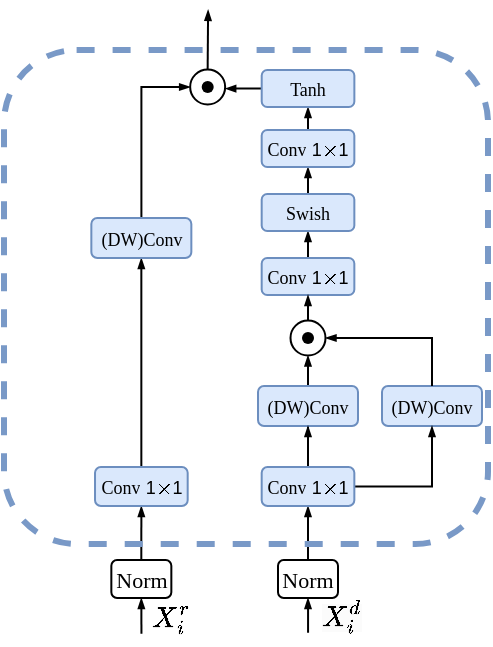 <mxfile version="24.0.7" type="github">
  <diagram name="第 1 页" id="rSjbLI-qnoq5vf5nYvKy">
    <mxGraphModel dx="811" dy="447" grid="0" gridSize="10" guides="1" tooltips="1" connect="1" arrows="1" fold="1" page="1" pageScale="1" pageWidth="827" pageHeight="1169" math="1" shadow="0">
      <root>
        <mxCell id="0" />
        <mxCell id="1" parent="0" />
        <mxCell id="fm8zSDpjn17sEwypUzex-47" style="edgeStyle=orthogonalEdgeStyle;rounded=0;orthogonalLoop=1;jettySize=auto;html=1;exitX=0.5;exitY=0;exitDx=0;exitDy=0;entryX=0.5;entryY=1;entryDx=0;entryDy=0;strokeColor=default;align=center;verticalAlign=middle;fontFamily=Helvetica;fontSize=11;fontColor=default;labelBackgroundColor=default;endArrow=blockThin;endFill=1;endSize=3;" parent="1" source="QjQi6mAfNc4KyvHt464P-5" target="fm8zSDpjn17sEwypUzex-40" edge="1">
          <mxGeometry relative="1" as="geometry" />
        </mxCell>
        <mxCell id="fm8zSDpjn17sEwypUzex-73" style="edgeStyle=orthogonalEdgeStyle;rounded=0;orthogonalLoop=1;jettySize=auto;html=1;exitX=0.5;exitY=1;exitDx=0;exitDy=0;strokeColor=default;align=center;verticalAlign=middle;fontFamily=Helvetica;fontSize=11;fontColor=default;labelBackgroundColor=default;endArrow=blockThin;endFill=1;endSize=3;entryX=0.5;entryY=1;entryDx=0;entryDy=0;" parent="1" target="QjQi6mAfNc4KyvHt464P-5" edge="1">
          <mxGeometry relative="1" as="geometry">
            <mxPoint x="273.048" y="340.381" as="sourcePoint" />
          </mxGeometry>
        </mxCell>
        <mxCell id="QjQi6mAfNc4KyvHt464P-5" value="&lt;font face=&quot;Times New Roman&quot;&gt;Norm&lt;/font&gt;" style="rounded=1;whiteSpace=wrap;html=1;fontFamily=Helvetica;fontSize=11;fontColor=default;labelBackgroundColor=default;strokeColor=default;align=center;verticalAlign=middle;" parent="1" vertex="1">
          <mxGeometry x="258" y="304" width="30" height="19" as="geometry" />
        </mxCell>
        <mxCell id="fm8zSDpjn17sEwypUzex-35" style="edgeStyle=orthogonalEdgeStyle;rounded=0;orthogonalLoop=1;jettySize=auto;html=1;exitX=0.5;exitY=0;exitDx=0;exitDy=0;entryX=0.5;entryY=1;entryDx=0;entryDy=0;strokeColor=default;align=center;verticalAlign=middle;fontFamily=Helvetica;fontSize=11;fontColor=default;labelBackgroundColor=default;endArrow=blockThin;endFill=1;endSize=3;" parent="1" source="QjQi6mAfNc4KyvHt464P-8" target="fm8zSDpjn17sEwypUzex-7" edge="1">
          <mxGeometry relative="1" as="geometry" />
        </mxCell>
        <mxCell id="fm8zSDpjn17sEwypUzex-72" style="edgeStyle=orthogonalEdgeStyle;rounded=0;orthogonalLoop=1;jettySize=auto;html=1;exitX=0.5;exitY=1;exitDx=0;exitDy=0;strokeColor=default;align=center;verticalAlign=middle;fontFamily=Helvetica;fontSize=11;fontColor=default;labelBackgroundColor=default;endArrow=blockThin;endFill=1;endSize=3;entryX=0.5;entryY=1;entryDx=0;entryDy=0;" parent="1" target="QjQi6mAfNc4KyvHt464P-8" edge="1">
          <mxGeometry relative="1" as="geometry">
            <mxPoint x="189.714" y="340.857" as="sourcePoint" />
          </mxGeometry>
        </mxCell>
        <mxCell id="QjQi6mAfNc4KyvHt464P-8" value="&lt;font face=&quot;Times New Roman&quot;&gt;Norm&lt;/font&gt;" style="rounded=1;whiteSpace=wrap;html=1;fontFamily=Helvetica;fontSize=11;fontColor=default;labelBackgroundColor=default;strokeColor=default;align=center;verticalAlign=middle;" parent="1" vertex="1">
          <mxGeometry x="174.67" y="304" width="30" height="19" as="geometry" />
        </mxCell>
        <mxCell id="QjQi6mAfNc4KyvHt464P-24" value="&lt;span style=&quot;font-family: &amp;quot;Times New Roman&amp;quot;;&quot;&gt;&lt;font style=&quot;font-size: 14px;&quot;&gt;`X_i^r`&lt;/font&gt;&lt;/span&gt;" style="text;strokeColor=none;align=center;fillColor=none;html=1;verticalAlign=middle;whiteSpace=wrap;rounded=0;" parent="1" vertex="1">
          <mxGeometry x="193.0" y="325.75" width="21.67" height="14" as="geometry" />
        </mxCell>
        <mxCell id="QjQi6mAfNc4KyvHt464P-26" value="&lt;span style=&quot;color: rgb(0, 0, 0); font-family: &amp;quot;Times New Roman&amp;quot;; font-style: normal; font-variant-ligatures: normal; font-variant-caps: normal; font-weight: 400; letter-spacing: normal; orphans: 2; text-align: center; text-indent: 0px; text-transform: none; widows: 2; word-spacing: 0px; -webkit-text-stroke-width: 0px; white-space: normal; background-color: rgb(251, 251, 251); text-decoration-thickness: initial; text-decoration-style: initial; text-decoration-color: initial; float: none; display: inline !important;&quot;&gt;&lt;font style=&quot;font-size: 14px;&quot;&gt;`X_i^d`&lt;/font&gt;&lt;/span&gt;" style="text;whiteSpace=wrap;html=1;" parent="1" vertex="1">
          <mxGeometry x="278" y="317" width="20" height="27.5" as="geometry" />
        </mxCell>
        <mxCell id="fm8zSDpjn17sEwypUzex-26" style="edgeStyle=orthogonalEdgeStyle;rounded=0;orthogonalLoop=1;jettySize=auto;html=1;exitX=0.5;exitY=0;exitDx=0;exitDy=0;entryX=0.5;entryY=1;entryDx=0;entryDy=0;strokeColor=default;align=center;verticalAlign=middle;fontFamily=Helvetica;fontSize=11;fontColor=default;labelBackgroundColor=default;endArrow=blockThin;endFill=1;endSize=3;" parent="1" source="fm8zSDpjn17sEwypUzex-3" target="fm8zSDpjn17sEwypUzex-24" edge="1">
          <mxGeometry relative="1" as="geometry" />
        </mxCell>
        <mxCell id="fm8zSDpjn17sEwypUzex-3" value="&lt;font style=&quot;font-size: 9px;&quot; face=&quot;Times New Roman&quot;&gt;(DW)Conv&lt;/font&gt;" style="rounded=1;whiteSpace=wrap;html=1;fillColor=#dae8fc;strokeColor=#6c8ebf;" parent="1" vertex="1">
          <mxGeometry x="248" y="217" width="50" height="20" as="geometry" />
        </mxCell>
        <mxCell id="fm8zSDpjn17sEwypUzex-20" style="edgeStyle=orthogonalEdgeStyle;rounded=0;orthogonalLoop=1;jettySize=auto;html=1;exitX=0.5;exitY=0;exitDx=0;exitDy=0;entryX=0.5;entryY=1;entryDx=0;entryDy=0;strokeColor=default;align=center;verticalAlign=middle;fontFamily=Helvetica;fontSize=11;fontColor=default;labelBackgroundColor=default;endArrow=blockThin;endFill=1;endSize=3;" parent="1" source="fm8zSDpjn17sEwypUzex-7" target="fm8zSDpjn17sEwypUzex-9" edge="1">
          <mxGeometry relative="1" as="geometry" />
        </mxCell>
        <mxCell id="fm8zSDpjn17sEwypUzex-7" value="&lt;font style=&quot;font-size: 9px; background-color: rgb(218, 232, 252);&quot; face=&quot;Times New Roman&quot;&gt;Conv&lt;/font&gt;&lt;span style=&quot;font-size: 9px; background-color: rgb(218, 232, 252);&quot;&gt;&amp;nbsp;1`\times`1&lt;/span&gt;" style="rounded=1;whiteSpace=wrap;html=1;fillColor=#dae8fc;strokeColor=#6c8ebf;" parent="1" vertex="1">
          <mxGeometry x="166.51" y="257.5" width="46.33" height="19.5" as="geometry" />
        </mxCell>
        <mxCell id="fm8zSDpjn17sEwypUzex-65" style="edgeStyle=orthogonalEdgeStyle;rounded=0;orthogonalLoop=1;jettySize=auto;html=1;strokeColor=default;align=center;verticalAlign=middle;fontFamily=Helvetica;fontSize=11;fontColor=default;labelBackgroundColor=default;endArrow=blockThin;endFill=1;endSize=3;entryX=0;entryY=0.5;entryDx=0;entryDy=0;" parent="1" source="fm8zSDpjn17sEwypUzex-9" target="fm8zSDpjn17sEwypUzex-67" edge="1">
          <mxGeometry relative="1" as="geometry">
            <mxPoint x="189.67" y="65.4" as="targetPoint" />
          </mxGeometry>
        </mxCell>
        <mxCell id="fm8zSDpjn17sEwypUzex-9" value="&lt;font style=&quot;font-size: 9px;&quot; face=&quot;Times New Roman&quot;&gt;(DW)Conv&lt;/font&gt;" style="rounded=1;whiteSpace=wrap;html=1;fillColor=#dae8fc;strokeColor=#6c8ebf;" parent="1" vertex="1">
          <mxGeometry x="164.67" y="133" width="50" height="20" as="geometry" />
        </mxCell>
        <mxCell id="fm8zSDpjn17sEwypUzex-14" value="&lt;font style=&quot;font-size: 9px;&quot; face=&quot;Times New Roman&quot;&gt;(DW)Conv&lt;/font&gt;" style="rounded=1;whiteSpace=wrap;html=1;fillColor=#dae8fc;strokeColor=#6c8ebf;" parent="1" vertex="1">
          <mxGeometry x="310" y="217" width="50" height="20" as="geometry" />
        </mxCell>
        <mxCell id="fm8zSDpjn17sEwypUzex-25" value="" style="edgeStyle=orthogonalEdgeStyle;rounded=0;orthogonalLoop=1;jettySize=auto;html=1;strokeColor=default;align=center;verticalAlign=middle;fontFamily=Helvetica;fontSize=11;fontColor=default;labelBackgroundColor=default;endArrow=blockThin;endFill=1;endSize=3;" parent="1" source="fm8zSDpjn17sEwypUzex-14" target="fm8zSDpjn17sEwypUzex-24" edge="1">
          <mxGeometry relative="1" as="geometry">
            <Array as="points">
              <mxPoint x="335" y="193" />
            </Array>
          </mxGeometry>
        </mxCell>
        <mxCell id="fm8zSDpjn17sEwypUzex-45" style="edgeStyle=orthogonalEdgeStyle;rounded=0;orthogonalLoop=1;jettySize=auto;html=1;exitX=1;exitY=0.5;exitDx=0;exitDy=0;strokeColor=default;align=center;verticalAlign=middle;fontFamily=Helvetica;fontSize=11;fontColor=default;labelBackgroundColor=default;endArrow=blockThin;endFill=1;endSize=3;" parent="1" source="fm8zSDpjn17sEwypUzex-40" target="fm8zSDpjn17sEwypUzex-14" edge="1">
          <mxGeometry relative="1" as="geometry" />
        </mxCell>
        <mxCell id="fm8zSDpjn17sEwypUzex-46" style="edgeStyle=orthogonalEdgeStyle;rounded=0;orthogonalLoop=1;jettySize=auto;html=1;exitX=0.5;exitY=0;exitDx=0;exitDy=0;strokeColor=default;align=center;verticalAlign=middle;fontFamily=Helvetica;fontSize=11;fontColor=default;labelBackgroundColor=default;endArrow=blockThin;endFill=1;endSize=3;" parent="1" source="fm8zSDpjn17sEwypUzex-40" target="fm8zSDpjn17sEwypUzex-3" edge="1">
          <mxGeometry relative="1" as="geometry" />
        </mxCell>
        <mxCell id="fm8zSDpjn17sEwypUzex-40" value="&lt;font style=&quot;font-size: 9px; background-color: rgb(218, 232, 252);&quot; face=&quot;Times New Roman&quot;&gt;Conv&lt;/font&gt;&lt;span style=&quot;font-size: 9px; background-color: rgb(218, 232, 252);&quot;&gt;&amp;nbsp;1`\times`1&lt;/span&gt;" style="rounded=1;whiteSpace=wrap;html=1;fillColor=#dae8fc;strokeColor=#6c8ebf;" parent="1" vertex="1">
          <mxGeometry x="249.84" y="257.5" width="46.33" height="19.5" as="geometry" />
        </mxCell>
        <mxCell id="fm8zSDpjn17sEwypUzex-60" style="edgeStyle=orthogonalEdgeStyle;rounded=0;orthogonalLoop=1;jettySize=auto;html=1;exitX=0.5;exitY=0;exitDx=0;exitDy=0;entryX=0.5;entryY=1;entryDx=0;entryDy=0;strokeColor=default;align=center;verticalAlign=middle;fontFamily=Helvetica;fontSize=11;fontColor=default;labelBackgroundColor=default;endArrow=blockThin;endFill=1;endSize=3;" parent="1" source="fm8zSDpjn17sEwypUzex-48" target="fm8zSDpjn17sEwypUzex-57" edge="1">
          <mxGeometry relative="1" as="geometry" />
        </mxCell>
        <mxCell id="fm8zSDpjn17sEwypUzex-48" value="&lt;font style=&quot;font-size: 9px;&quot;&gt;&lt;font style=&quot;background-color: rgb(218, 232, 252);&quot; face=&quot;Times New Roman&quot;&gt;Conv&lt;/font&gt;&lt;span style=&quot;background-color: rgb(218, 232, 252);&quot;&gt;&amp;nbsp;1`\times`1&lt;/span&gt;&lt;/font&gt;" style="rounded=1;whiteSpace=wrap;html=1;fillColor=#dae8fc;strokeColor=#6c8ebf;" parent="1" vertex="1">
          <mxGeometry x="249.84" y="153" width="46.33" height="18.5" as="geometry" />
        </mxCell>
        <mxCell id="fm8zSDpjn17sEwypUzex-56" style="edgeStyle=orthogonalEdgeStyle;rounded=0;orthogonalLoop=1;jettySize=auto;html=1;exitX=0.5;exitY=0;exitDx=0;exitDy=0;entryX=0.5;entryY=1;entryDx=0;entryDy=0;strokeColor=default;align=center;verticalAlign=middle;fontFamily=Helvetica;fontSize=11;fontColor=default;labelBackgroundColor=default;endArrow=blockThin;endFill=1;endSize=3;" parent="1" source="fm8zSDpjn17sEwypUzex-24" target="fm8zSDpjn17sEwypUzex-48" edge="1">
          <mxGeometry relative="1" as="geometry" />
        </mxCell>
        <mxCell id="fm8zSDpjn17sEwypUzex-24" value="" style="ellipse;whiteSpace=wrap;html=1;aspect=fixed;fontFamily=Helvetica;fontSize=11;fontColor=default;labelBackgroundColor=default;" parent="1" vertex="1">
          <mxGeometry x="264.25" y="184.25" width="17.5" height="17.5" as="geometry" />
        </mxCell>
        <mxCell id="fm8zSDpjn17sEwypUzex-37" value="" style="shape=waypoint;sketch=0;fillStyle=solid;size=6;pointerEvents=1;points=[];fillColor=none;resizable=0;rotatable=0;perimeter=centerPerimeter;snapToPoint=1;fontFamily=Helvetica;fontSize=11;fontColor=default;labelBackgroundColor=default;" parent="1" vertex="1">
          <mxGeometry x="263.01" y="183" width="20" height="20" as="geometry" />
        </mxCell>
        <mxCell id="fm8zSDpjn17sEwypUzex-61" style="edgeStyle=orthogonalEdgeStyle;rounded=0;orthogonalLoop=1;jettySize=auto;html=1;exitX=0.5;exitY=0;exitDx=0;exitDy=0;entryX=0.5;entryY=1;entryDx=0;entryDy=0;strokeColor=default;align=center;verticalAlign=middle;fontFamily=Helvetica;fontSize=11;fontColor=default;labelBackgroundColor=default;endArrow=blockThin;endFill=1;endSize=3;" parent="1" source="fm8zSDpjn17sEwypUzex-57" target="fm8zSDpjn17sEwypUzex-59" edge="1">
          <mxGeometry relative="1" as="geometry" />
        </mxCell>
        <mxCell id="fm8zSDpjn17sEwypUzex-57" value="&lt;font style=&quot;font-size: 9px;&quot; face=&quot;Times New Roman&quot;&gt;&lt;span style=&quot;background-color: rgb(218, 232, 252);&quot;&gt;Swish&lt;/span&gt;&lt;/font&gt;" style="rounded=1;whiteSpace=wrap;html=1;fillColor=#dae8fc;strokeColor=#6c8ebf;" parent="1" vertex="1">
          <mxGeometry x="249.84" y="121" width="46.33" height="18.5" as="geometry" />
        </mxCell>
        <mxCell id="fm8zSDpjn17sEwypUzex-63" style="edgeStyle=orthogonalEdgeStyle;rounded=0;orthogonalLoop=1;jettySize=auto;html=1;exitX=0.5;exitY=0;exitDx=0;exitDy=0;entryX=0.5;entryY=1;entryDx=0;entryDy=0;strokeColor=default;align=center;verticalAlign=middle;fontFamily=Helvetica;fontSize=11;fontColor=default;labelBackgroundColor=default;endArrow=blockThin;endFill=1;endSize=3;" parent="1" source="fm8zSDpjn17sEwypUzex-59" target="fm8zSDpjn17sEwypUzex-62" edge="1">
          <mxGeometry relative="1" as="geometry" />
        </mxCell>
        <mxCell id="fm8zSDpjn17sEwypUzex-59" value="&lt;font style=&quot;font-size: 9px;&quot;&gt;&lt;font style=&quot;background-color: rgb(218, 232, 252);&quot; face=&quot;Times New Roman&quot;&gt;Conv&lt;/font&gt;&lt;span style=&quot;background-color: rgb(218, 232, 252);&quot;&gt;&amp;nbsp;1`\times`1&lt;/span&gt;&lt;/font&gt;" style="rounded=1;whiteSpace=wrap;html=1;fillColor=#dae8fc;strokeColor=#6c8ebf;" parent="1" vertex="1">
          <mxGeometry x="249.84" y="89" width="46.33" height="18.5" as="geometry" />
        </mxCell>
        <mxCell id="fm8zSDpjn17sEwypUzex-69" style="edgeStyle=orthogonalEdgeStyle;rounded=0;orthogonalLoop=1;jettySize=auto;html=1;exitX=0;exitY=0.5;exitDx=0;exitDy=0;entryX=1;entryY=0.5;entryDx=0;entryDy=0;strokeColor=default;align=center;verticalAlign=middle;fontFamily=Helvetica;fontSize=11;fontColor=default;labelBackgroundColor=default;endArrow=blockThin;endFill=1;endSize=3;" parent="1" source="fm8zSDpjn17sEwypUzex-62" target="fm8zSDpjn17sEwypUzex-67" edge="1">
          <mxGeometry relative="1" as="geometry" />
        </mxCell>
        <mxCell id="fm8zSDpjn17sEwypUzex-62" value="&lt;font style=&quot;font-size: 9px;&quot; face=&quot;Times New Roman&quot;&gt;&lt;span style=&quot;background-color: rgb(218, 232, 252);&quot;&gt;Tanh&lt;/span&gt;&lt;/font&gt;" style="rounded=1;whiteSpace=wrap;html=1;fillColor=#dae8fc;strokeColor=#6c8ebf;" parent="1" vertex="1">
          <mxGeometry x="249.85" y="59" width="46.33" height="18.5" as="geometry" />
        </mxCell>
        <mxCell id="fm8zSDpjn17sEwypUzex-71" style="edgeStyle=orthogonalEdgeStyle;rounded=0;orthogonalLoop=1;jettySize=auto;html=1;exitX=0.5;exitY=0;exitDx=0;exitDy=0;strokeColor=default;align=center;verticalAlign=middle;fontFamily=Helvetica;fontSize=11;fontColor=default;labelBackgroundColor=default;endArrow=blockThin;endFill=1;endSize=3;" parent="1" source="fm8zSDpjn17sEwypUzex-67" edge="1">
          <mxGeometry relative="1" as="geometry">
            <mxPoint x="223.048" y="28.952" as="targetPoint" />
          </mxGeometry>
        </mxCell>
        <mxCell id="fm8zSDpjn17sEwypUzex-67" value="" style="ellipse;whiteSpace=wrap;html=1;aspect=fixed;fontFamily=Helvetica;fontSize=11;fontColor=default;labelBackgroundColor=default;" parent="1" vertex="1">
          <mxGeometry x="214.08" y="58.75" width="17.5" height="17.5" as="geometry" />
        </mxCell>
        <mxCell id="fm8zSDpjn17sEwypUzex-70" value="" style="shape=waypoint;sketch=0;fillStyle=solid;size=6;pointerEvents=1;points=[];fillColor=none;resizable=0;rotatable=0;perimeter=centerPerimeter;snapToPoint=1;fontFamily=Helvetica;fontSize=11;fontColor=default;labelBackgroundColor=default;" parent="1" vertex="1">
          <mxGeometry x="212.84" y="57.5" width="20" height="20" as="geometry" />
        </mxCell>
        <mxCell id="fm8zSDpjn17sEwypUzex-100" value="" style="rounded=1;whiteSpace=wrap;html=1;fontFamily=Helvetica;fontSize=11;labelBackgroundColor=default;dashed=1;fillColor=none;strokeColor=#7999c7;strokeWidth=3;" parent="1" vertex="1">
          <mxGeometry x="121" y="49" width="242" height="247" as="geometry" />
        </mxCell>
      </root>
    </mxGraphModel>
  </diagram>
</mxfile>
